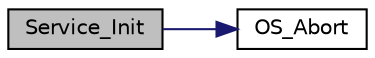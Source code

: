 digraph "Service_Init"
{
  edge [fontname="Helvetica",fontsize="10",labelfontname="Helvetica",labelfontsize="10"];
  node [fontname="Helvetica",fontsize="10",shape=record];
  rankdir="LR";
  Node1 [label="Service_Init",height=0.2,width=0.4,color="black", fillcolor="grey75", style="filled", fontcolor="black"];
  Node1 -> Node2 [color="midnightblue",fontsize="10",style="solid",fontname="Helvetica"];
  Node2 [label="OS_Abort",height=0.2,width=0.4,color="black", fillcolor="white", style="filled",URL="$os_8c.html#ab5747390a8be675282cb93e5198bd085",tooltip="Abort the execution of this RTOS due to an unrecoverable erorr. "];
}
